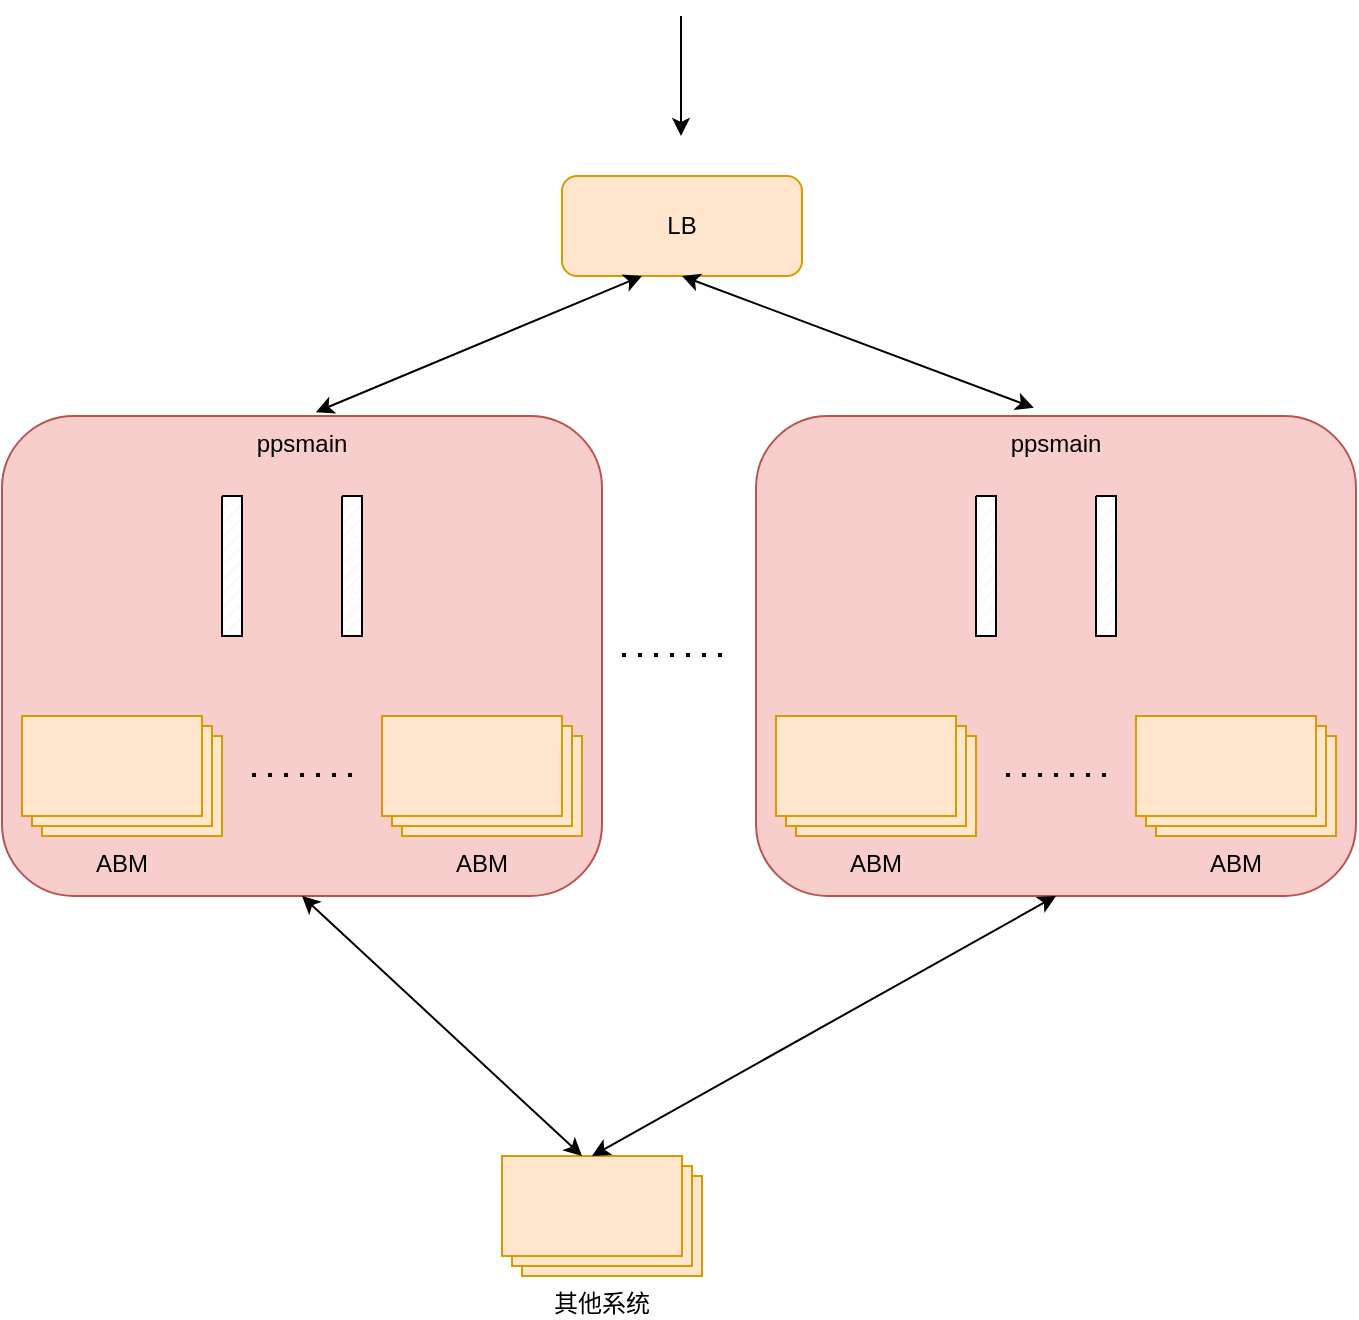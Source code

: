 <mxfile version="24.4.7" type="github">
  <diagram name="第 1 页" id="g9GaiNzB98gWVUfawiRK">
    <mxGraphModel dx="950" dy="679" grid="1" gridSize="10" guides="1" tooltips="1" connect="1" arrows="1" fold="1" page="1" pageScale="1" pageWidth="827" pageHeight="1169" math="0" shadow="0">
      <root>
        <mxCell id="0" />
        <mxCell id="1" parent="0" />
        <mxCell id="FD9zBaWAwN7f3C2ogDmK-11" value="ppsmain" style="rounded=1;whiteSpace=wrap;html=1;verticalAlign=top;fillColor=#f8cecc;strokeColor=#b85450;" vertex="1" parent="1">
          <mxGeometry x="150" y="320" width="300" height="240" as="geometry" />
        </mxCell>
        <mxCell id="FD9zBaWAwN7f3C2ogDmK-4" value="LB" style="rounded=1;whiteSpace=wrap;html=1;fillColor=#ffe6cc;strokeColor=#d79b00;" vertex="1" parent="1">
          <mxGeometry x="430" y="200" width="120" height="50" as="geometry" />
        </mxCell>
        <mxCell id="FD9zBaWAwN7f3C2ogDmK-6" value="ABM" style="verticalLabelPosition=bottom;verticalAlign=top;html=1;shape=mxgraph.basic.layered_rect;dx=10;outlineConnect=0;whiteSpace=wrap;fillColor=#ffe6cc;strokeColor=#d79b00;" vertex="1" parent="1">
          <mxGeometry x="160" y="470" width="100" height="60" as="geometry" />
        </mxCell>
        <mxCell id="FD9zBaWAwN7f3C2ogDmK-10" value="" style="endArrow=classic;html=1;rounded=0;" edge="1" parent="1">
          <mxGeometry width="50" height="50" relative="1" as="geometry">
            <mxPoint x="489.5" y="120" as="sourcePoint" />
            <mxPoint x="489.5" y="180" as="targetPoint" />
          </mxGeometry>
        </mxCell>
        <mxCell id="FD9zBaWAwN7f3C2ogDmK-12" value="ABM" style="verticalLabelPosition=bottom;verticalAlign=top;html=1;shape=mxgraph.basic.layered_rect;dx=10;outlineConnect=0;whiteSpace=wrap;fillColor=#ffe6cc;strokeColor=#d79b00;" vertex="1" parent="1">
          <mxGeometry x="340" y="470" width="100" height="60" as="geometry" />
        </mxCell>
        <mxCell id="FD9zBaWAwN7f3C2ogDmK-13" value="" style="endArrow=none;dashed=1;html=1;dashPattern=1 3;strokeWidth=2;rounded=0;" edge="1" parent="1">
          <mxGeometry width="50" height="50" relative="1" as="geometry">
            <mxPoint x="325" y="499.5" as="sourcePoint" />
            <mxPoint x="275" y="499.5" as="targetPoint" />
          </mxGeometry>
        </mxCell>
        <mxCell id="FD9zBaWAwN7f3C2ogDmK-16" value="" style="verticalLabelPosition=bottom;verticalAlign=top;html=1;shape=mxgraph.basic.patternFillRect;fillStyle=diag;step=5;fillStrokeWidth=0.2;fillStrokeColor=#dddddd;" vertex="1" parent="1">
          <mxGeometry x="260" y="360" width="10" height="70" as="geometry" />
        </mxCell>
        <mxCell id="FD9zBaWAwN7f3C2ogDmK-17" value="" style="verticalLabelPosition=bottom;verticalAlign=top;html=1;shape=mxgraph.basic.patternFillRect;fillStyle=diag;step=5;fillStrokeWidth=0.2;fillStrokeColor=#dddddd;" vertex="1" parent="1">
          <mxGeometry x="320" y="360" width="10" height="70" as="geometry" />
        </mxCell>
        <mxCell id="FD9zBaWAwN7f3C2ogDmK-23" value="ppsmain" style="rounded=1;whiteSpace=wrap;html=1;verticalAlign=top;fillColor=#f8cecc;strokeColor=#b85450;" vertex="1" parent="1">
          <mxGeometry x="527" y="320" width="300" height="240" as="geometry" />
        </mxCell>
        <mxCell id="FD9zBaWAwN7f3C2ogDmK-24" value="ABM" style="verticalLabelPosition=bottom;verticalAlign=top;html=1;shape=mxgraph.basic.layered_rect;dx=10;outlineConnect=0;whiteSpace=wrap;fillColor=#ffe6cc;strokeColor=#d79b00;" vertex="1" parent="1">
          <mxGeometry x="537" y="470" width="100" height="60" as="geometry" />
        </mxCell>
        <mxCell id="FD9zBaWAwN7f3C2ogDmK-25" value="ABM" style="verticalLabelPosition=bottom;verticalAlign=top;html=1;shape=mxgraph.basic.layered_rect;dx=10;outlineConnect=0;whiteSpace=wrap;fillColor=#ffe6cc;strokeColor=#d79b00;" vertex="1" parent="1">
          <mxGeometry x="717" y="470" width="100" height="60" as="geometry" />
        </mxCell>
        <mxCell id="FD9zBaWAwN7f3C2ogDmK-26" value="" style="endArrow=none;dashed=1;html=1;dashPattern=1 3;strokeWidth=2;rounded=0;" edge="1" parent="1">
          <mxGeometry width="50" height="50" relative="1" as="geometry">
            <mxPoint x="702" y="499.5" as="sourcePoint" />
            <mxPoint x="652" y="499.5" as="targetPoint" />
          </mxGeometry>
        </mxCell>
        <mxCell id="FD9zBaWAwN7f3C2ogDmK-27" value="" style="verticalLabelPosition=bottom;verticalAlign=top;html=1;shape=mxgraph.basic.patternFillRect;fillStyle=diag;step=5;fillStrokeWidth=0.2;fillStrokeColor=#dddddd;" vertex="1" parent="1">
          <mxGeometry x="637" y="360" width="10" height="70" as="geometry" />
        </mxCell>
        <mxCell id="FD9zBaWAwN7f3C2ogDmK-28" value="" style="verticalLabelPosition=bottom;verticalAlign=top;html=1;shape=mxgraph.basic.patternFillRect;fillStyle=diag;step=5;fillStrokeWidth=0.2;fillStrokeColor=#dddddd;" vertex="1" parent="1">
          <mxGeometry x="697" y="360" width="10" height="70" as="geometry" />
        </mxCell>
        <mxCell id="FD9zBaWAwN7f3C2ogDmK-30" value="其他系统" style="verticalLabelPosition=bottom;verticalAlign=top;html=1;shape=mxgraph.basic.layered_rect;dx=10;outlineConnect=0;whiteSpace=wrap;fillColor=#ffe6cc;strokeColor=#d79b00;" vertex="1" parent="1">
          <mxGeometry x="400" y="690" width="100" height="60" as="geometry" />
        </mxCell>
        <mxCell id="FD9zBaWAwN7f3C2ogDmK-31" value="" style="endArrow=none;dashed=1;html=1;dashPattern=1 3;strokeWidth=2;rounded=0;" edge="1" parent="1">
          <mxGeometry width="50" height="50" relative="1" as="geometry">
            <mxPoint x="510" y="439.5" as="sourcePoint" />
            <mxPoint x="460" y="439.5" as="targetPoint" />
          </mxGeometry>
        </mxCell>
        <mxCell id="FD9zBaWAwN7f3C2ogDmK-32" value="" style="endArrow=classic;startArrow=classic;html=1;rounded=0;exitX=0.523;exitY=-0.008;exitDx=0;exitDy=0;exitPerimeter=0;" edge="1" parent="1" source="FD9zBaWAwN7f3C2ogDmK-11">
          <mxGeometry width="50" height="50" relative="1" as="geometry">
            <mxPoint x="420" y="300" as="sourcePoint" />
            <mxPoint x="470" y="250" as="targetPoint" />
          </mxGeometry>
        </mxCell>
        <mxCell id="FD9zBaWAwN7f3C2ogDmK-33" value="" style="endArrow=classic;startArrow=classic;html=1;rounded=0;exitX=0.5;exitY=1;exitDx=0;exitDy=0;entryX=0.463;entryY=-0.017;entryDx=0;entryDy=0;entryPerimeter=0;" edge="1" parent="1" source="FD9zBaWAwN7f3C2ogDmK-4" target="FD9zBaWAwN7f3C2ogDmK-23">
          <mxGeometry width="50" height="50" relative="1" as="geometry">
            <mxPoint x="505.5" y="308" as="sourcePoint" />
            <mxPoint x="668.5" y="240" as="targetPoint" />
          </mxGeometry>
        </mxCell>
        <mxCell id="FD9zBaWAwN7f3C2ogDmK-34" value="" style="endArrow=classic;startArrow=classic;html=1;rounded=0;entryX=0.5;entryY=1;entryDx=0;entryDy=0;" edge="1" parent="1" target="FD9zBaWAwN7f3C2ogDmK-11">
          <mxGeometry width="50" height="50" relative="1" as="geometry">
            <mxPoint x="440" y="690" as="sourcePoint" />
            <mxPoint x="490" y="640" as="targetPoint" />
          </mxGeometry>
        </mxCell>
        <mxCell id="FD9zBaWAwN7f3C2ogDmK-35" value="" style="endArrow=classic;startArrow=classic;html=1;rounded=0;entryX=0.5;entryY=1;entryDx=0;entryDy=0;exitX=0;exitY=0;exitDx=45;exitDy=0;exitPerimeter=0;" edge="1" parent="1" source="FD9zBaWAwN7f3C2ogDmK-30">
          <mxGeometry width="50" height="50" relative="1" as="geometry">
            <mxPoint x="817" y="690" as="sourcePoint" />
            <mxPoint x="677" y="560" as="targetPoint" />
          </mxGeometry>
        </mxCell>
      </root>
    </mxGraphModel>
  </diagram>
</mxfile>
